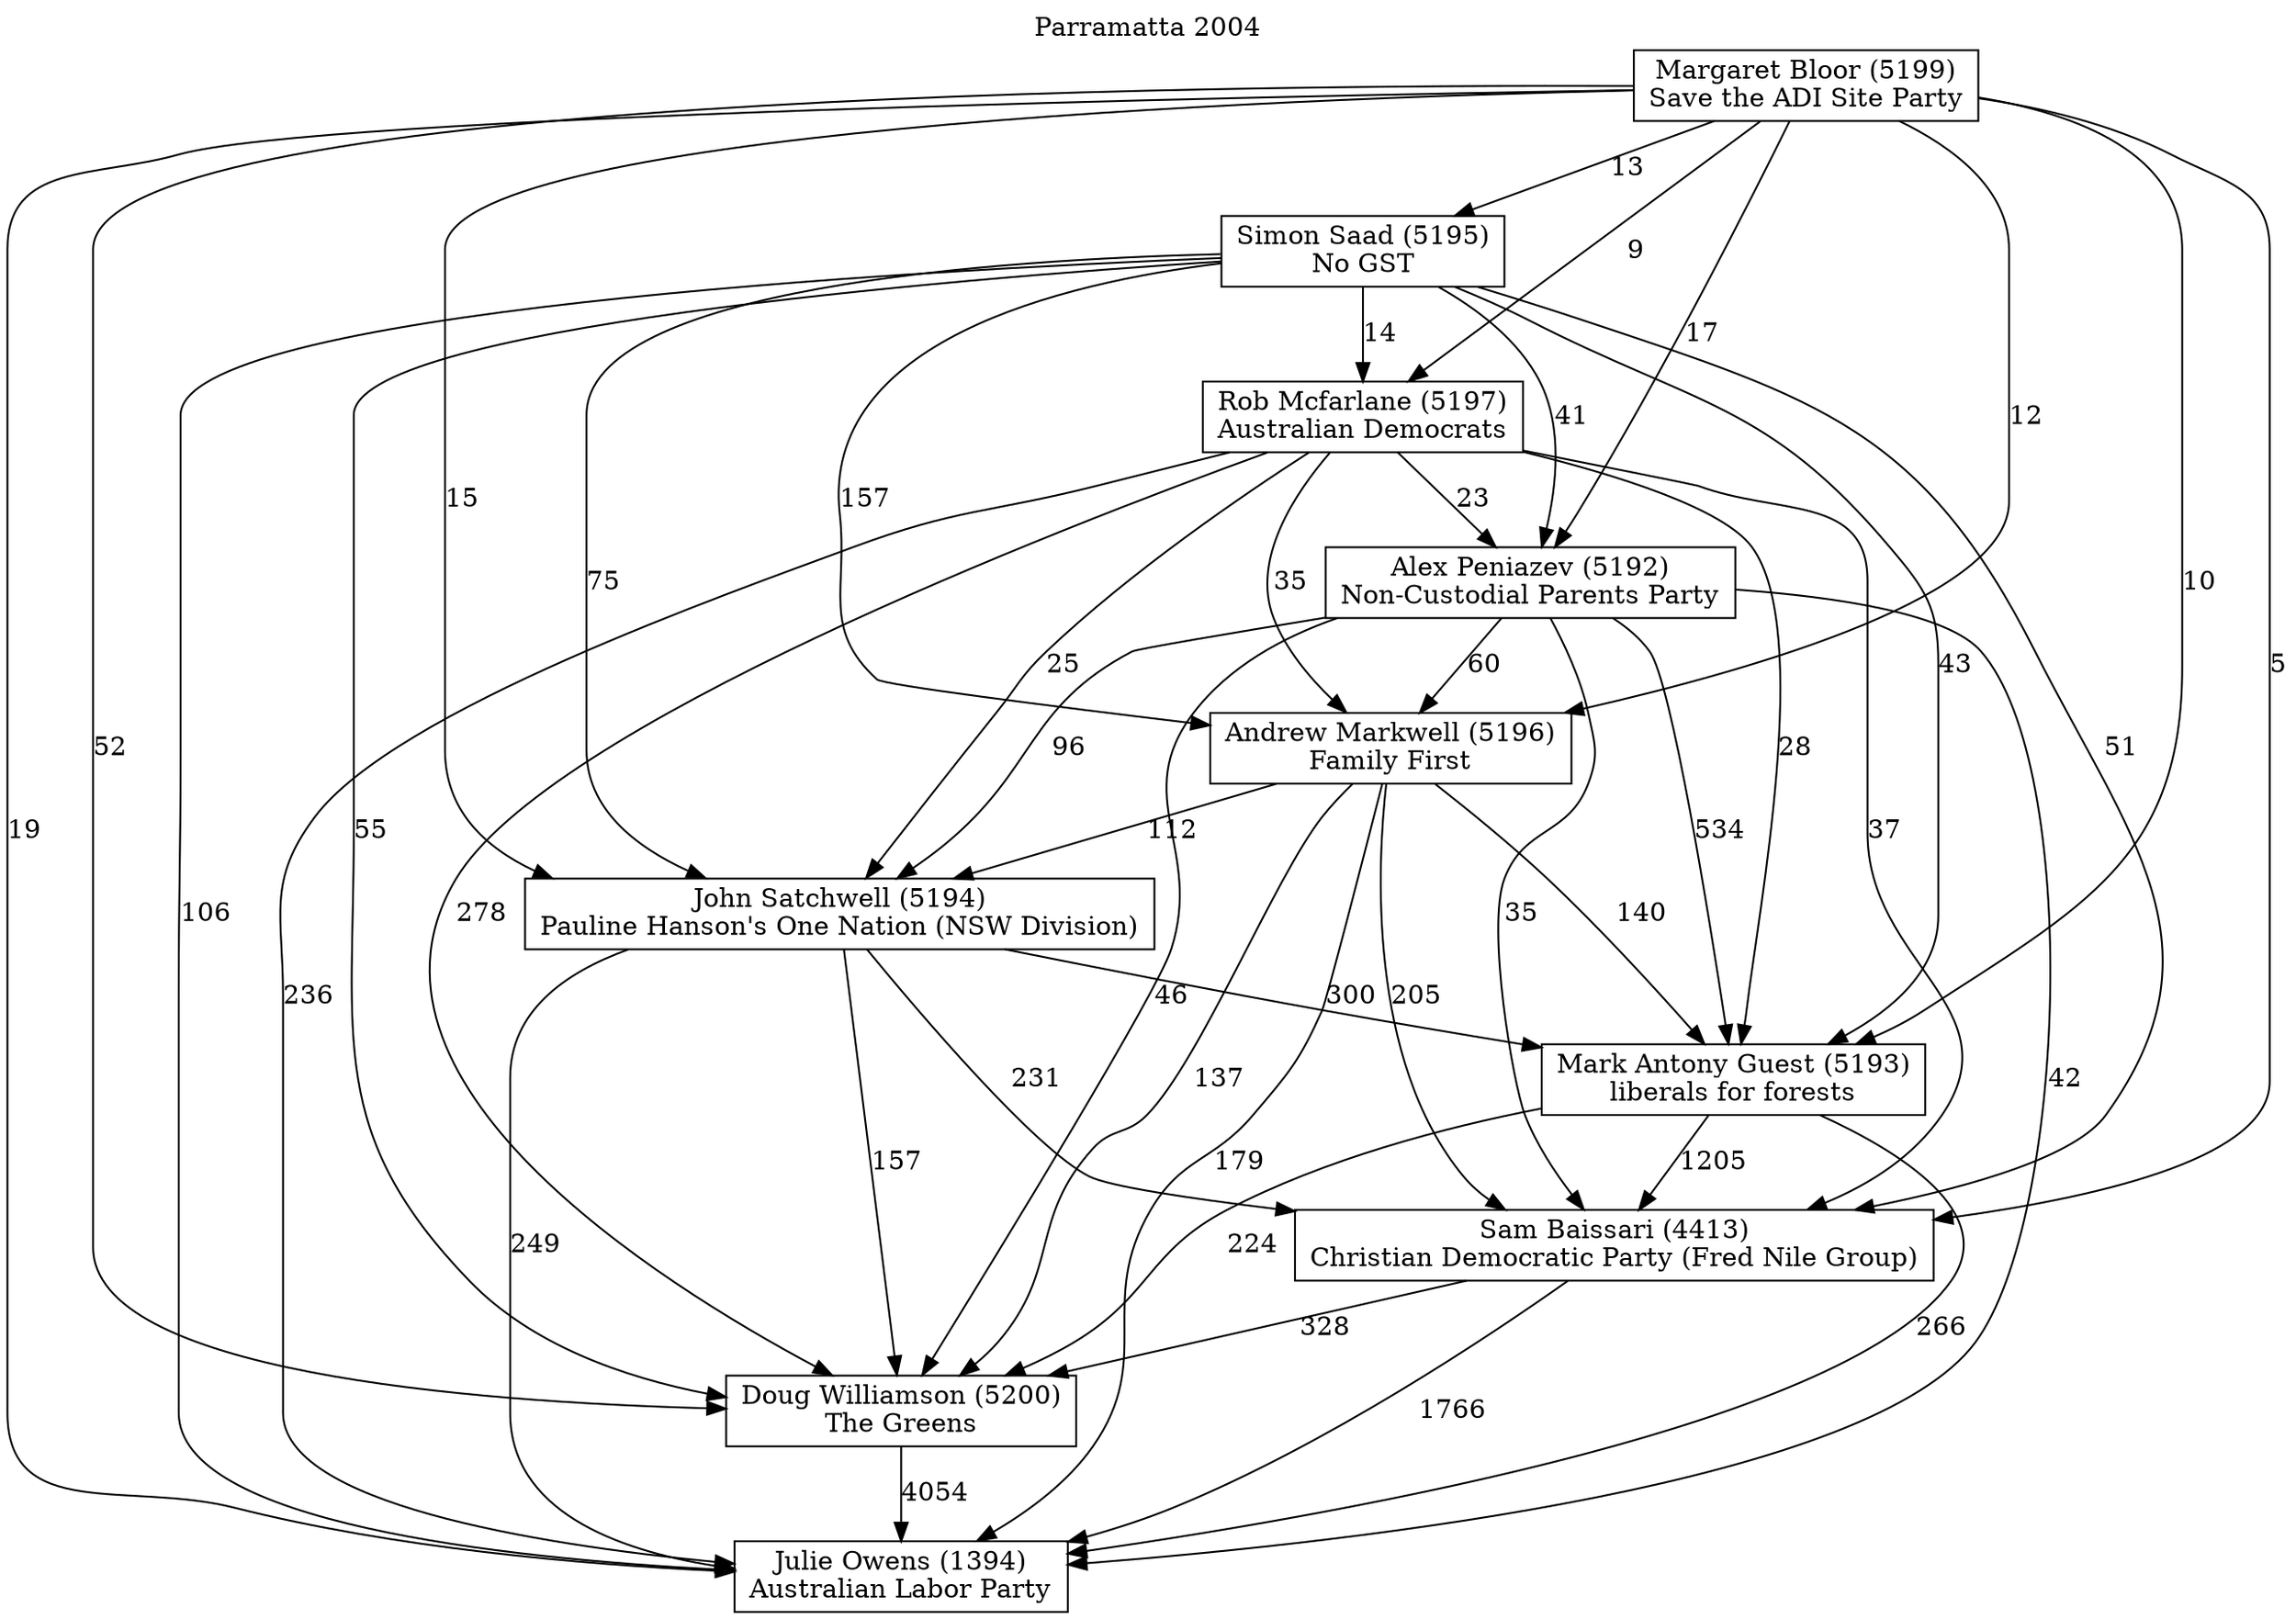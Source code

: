 // House preference flow
digraph "Julie Owens (1394)_Parramatta_2004" {
	graph [label="Parramatta 2004" labelloc=t mclimit=10]
	node [shape=box]
	"Alex Peniazev (5192)" [label="Alex Peniazev (5192)
Non-Custodial Parents Party"]
	"Andrew Markwell (5196)" [label="Andrew Markwell (5196)
Family First"]
	"Doug Williamson (5200)" [label="Doug Williamson (5200)
The Greens"]
	"John Satchwell (5194)" [label="John Satchwell (5194)
Pauline Hanson's One Nation (NSW Division)"]
	"Julie Owens (1394)" [label="Julie Owens (1394)
Australian Labor Party"]
	"Margaret Bloor (5199)" [label="Margaret Bloor (5199)
Save the ADI Site Party"]
	"Mark Antony Guest (5193)" [label="Mark Antony Guest (5193)
liberals for forests"]
	"Rob Mcfarlane (5197)" [label="Rob Mcfarlane (5197)
Australian Democrats"]
	"Sam Baissari (4413)" [label="Sam Baissari (4413)
Christian Democratic Party (Fred Nile Group)"]
	"Simon Saad (5195)" [label="Simon Saad (5195)
No GST"]
	"Alex Peniazev (5192)" -> "Andrew Markwell (5196)" [label=60]
	"Alex Peniazev (5192)" -> "Doug Williamson (5200)" [label=46]
	"Alex Peniazev (5192)" -> "John Satchwell (5194)" [label=96]
	"Alex Peniazev (5192)" -> "Julie Owens (1394)" [label=42]
	"Alex Peniazev (5192)" -> "Mark Antony Guest (5193)" [label=534]
	"Alex Peniazev (5192)" -> "Sam Baissari (4413)" [label=35]
	"Andrew Markwell (5196)" -> "Doug Williamson (5200)" [label=137]
	"Andrew Markwell (5196)" -> "John Satchwell (5194)" [label=112]
	"Andrew Markwell (5196)" -> "Julie Owens (1394)" [label=179]
	"Andrew Markwell (5196)" -> "Mark Antony Guest (5193)" [label=140]
	"Andrew Markwell (5196)" -> "Sam Baissari (4413)" [label=205]
	"Doug Williamson (5200)" -> "Julie Owens (1394)" [label=4054]
	"John Satchwell (5194)" -> "Doug Williamson (5200)" [label=157]
	"John Satchwell (5194)" -> "Julie Owens (1394)" [label=249]
	"John Satchwell (5194)" -> "Mark Antony Guest (5193)" [label=300]
	"John Satchwell (5194)" -> "Sam Baissari (4413)" [label=231]
	"Margaret Bloor (5199)" -> "Alex Peniazev (5192)" [label=17]
	"Margaret Bloor (5199)" -> "Andrew Markwell (5196)" [label=12]
	"Margaret Bloor (5199)" -> "Doug Williamson (5200)" [label=52]
	"Margaret Bloor (5199)" -> "John Satchwell (5194)" [label=15]
	"Margaret Bloor (5199)" -> "Julie Owens (1394)" [label=19]
	"Margaret Bloor (5199)" -> "Mark Antony Guest (5193)" [label=10]
	"Margaret Bloor (5199)" -> "Rob Mcfarlane (5197)" [label=9]
	"Margaret Bloor (5199)" -> "Sam Baissari (4413)" [label=5]
	"Margaret Bloor (5199)" -> "Simon Saad (5195)" [label=13]
	"Mark Antony Guest (5193)" -> "Doug Williamson (5200)" [label=224]
	"Mark Antony Guest (5193)" -> "Julie Owens (1394)" [label=266]
	"Mark Antony Guest (5193)" -> "Sam Baissari (4413)" [label=1205]
	"Rob Mcfarlane (5197)" -> "Alex Peniazev (5192)" [label=23]
	"Rob Mcfarlane (5197)" -> "Andrew Markwell (5196)" [label=35]
	"Rob Mcfarlane (5197)" -> "Doug Williamson (5200)" [label=278]
	"Rob Mcfarlane (5197)" -> "John Satchwell (5194)" [label=25]
	"Rob Mcfarlane (5197)" -> "Julie Owens (1394)" [label=236]
	"Rob Mcfarlane (5197)" -> "Mark Antony Guest (5193)" [label=28]
	"Rob Mcfarlane (5197)" -> "Sam Baissari (4413)" [label=37]
	"Sam Baissari (4413)" -> "Doug Williamson (5200)" [label=328]
	"Sam Baissari (4413)" -> "Julie Owens (1394)" [label=1766]
	"Simon Saad (5195)" -> "Alex Peniazev (5192)" [label=41]
	"Simon Saad (5195)" -> "Andrew Markwell (5196)" [label=157]
	"Simon Saad (5195)" -> "Doug Williamson (5200)" [label=55]
	"Simon Saad (5195)" -> "John Satchwell (5194)" [label=75]
	"Simon Saad (5195)" -> "Julie Owens (1394)" [label=106]
	"Simon Saad (5195)" -> "Mark Antony Guest (5193)" [label=43]
	"Simon Saad (5195)" -> "Rob Mcfarlane (5197)" [label=14]
	"Simon Saad (5195)" -> "Sam Baissari (4413)" [label=51]
}
